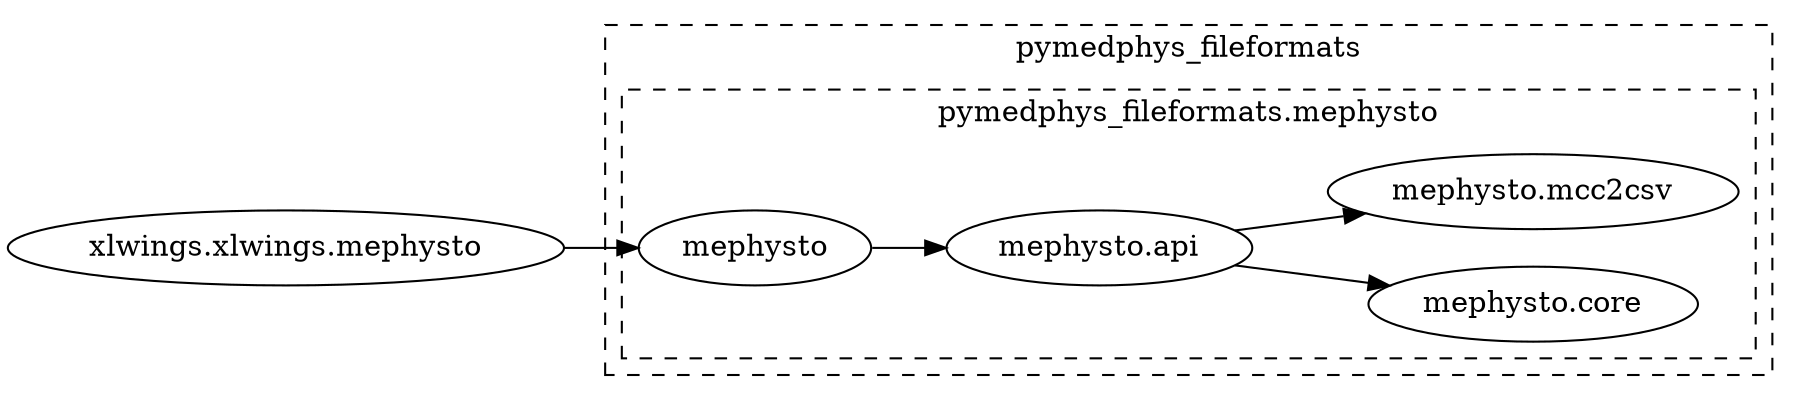 strict digraph  {
    rankdir = LR;

    subgraph cluster_0 {
        
        label = "pymedphys_fileformats";
        style = dashed;

        subgraph cluster_1 {
            { rank = same; "pymedphys_fileformats.mephysto.core"; "pymedphys_fileformats.mephysto.mcc2csv"; }
            { rank = same; "pymedphys_fileformats.mephysto.api"; }
            { rank = same; "pymedphys_fileformats.mephysto"; }

            label = "pymedphys_fileformats.mephysto"
        }
    }

    "pymedphys_fileformats.mephysto.api" [label="mephysto.api"];
    "pymedphys_fileformats.mephysto.core" [label="mephysto.core"];
    "pymedphys_xlwings.xlwings.mephysto" [label="xlwings.xlwings.mephysto"];
    "pymedphys_fileformats.mephysto.mcc2csv" [label="mephysto.mcc2csv"];
    "pymedphys_fileformats.mephysto" [label="mephysto"];

    "pymedphys_fileformats.mephysto" -> "pymedphys_fileformats.mephysto.api";
    "pymedphys_xlwings.xlwings.mephysto" -> "pymedphys_fileformats.mephysto";
    "pymedphys_fileformats.mephysto.api" -> "pymedphys_fileformats.mephysto.core";
    "pymedphys_fileformats.mephysto.api" -> "pymedphys_fileformats.mephysto.mcc2csv";
    "pymedphys_fileformats.mephysto" -> "pymedphys_fileformats.mephysto.api";
    "pymedphys_fileformats.mephysto.api" -> "pymedphys_fileformats.mephysto.core";
    "pymedphys_fileformats.mephysto.api" -> "pymedphys_fileformats.mephysto.mcc2csv";
}
